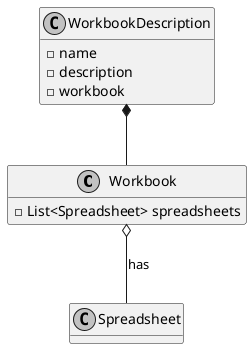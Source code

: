 @startuml workbook.png 
skinparam monochrome true 
skinparam packageStyle rect 
skinparam defaultFontName FG Virgil 
skinparam shadowing false 
 
hide empty methods 
 
class Workbook { 
    -List<Spreadsheet> spreadsheets 
} 
class Spreadsheet 
Class WorkbookDescription { 
    -name 
    -description 
    -workbook 
} 
 
Workbook o-- Spreadsheet: has 
WorkbookDescription *-- Workbook 
 
@enduml